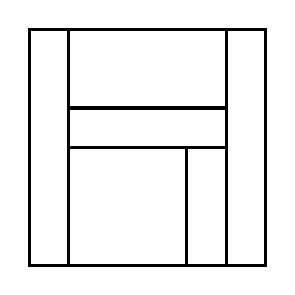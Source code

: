 \begin{tikzpicture}[very thick, scale=.5]
    \draw (0,0) rectangle (1,6);
    \draw (1,4) rectangle (5,6);
    \draw (1,3) rectangle (5,4);
    \draw (1,0) rectangle (4,3);
    \draw (4,0) rectangle (5,3);
    \draw (5,0) rectangle (6,6);
\end{tikzpicture}
